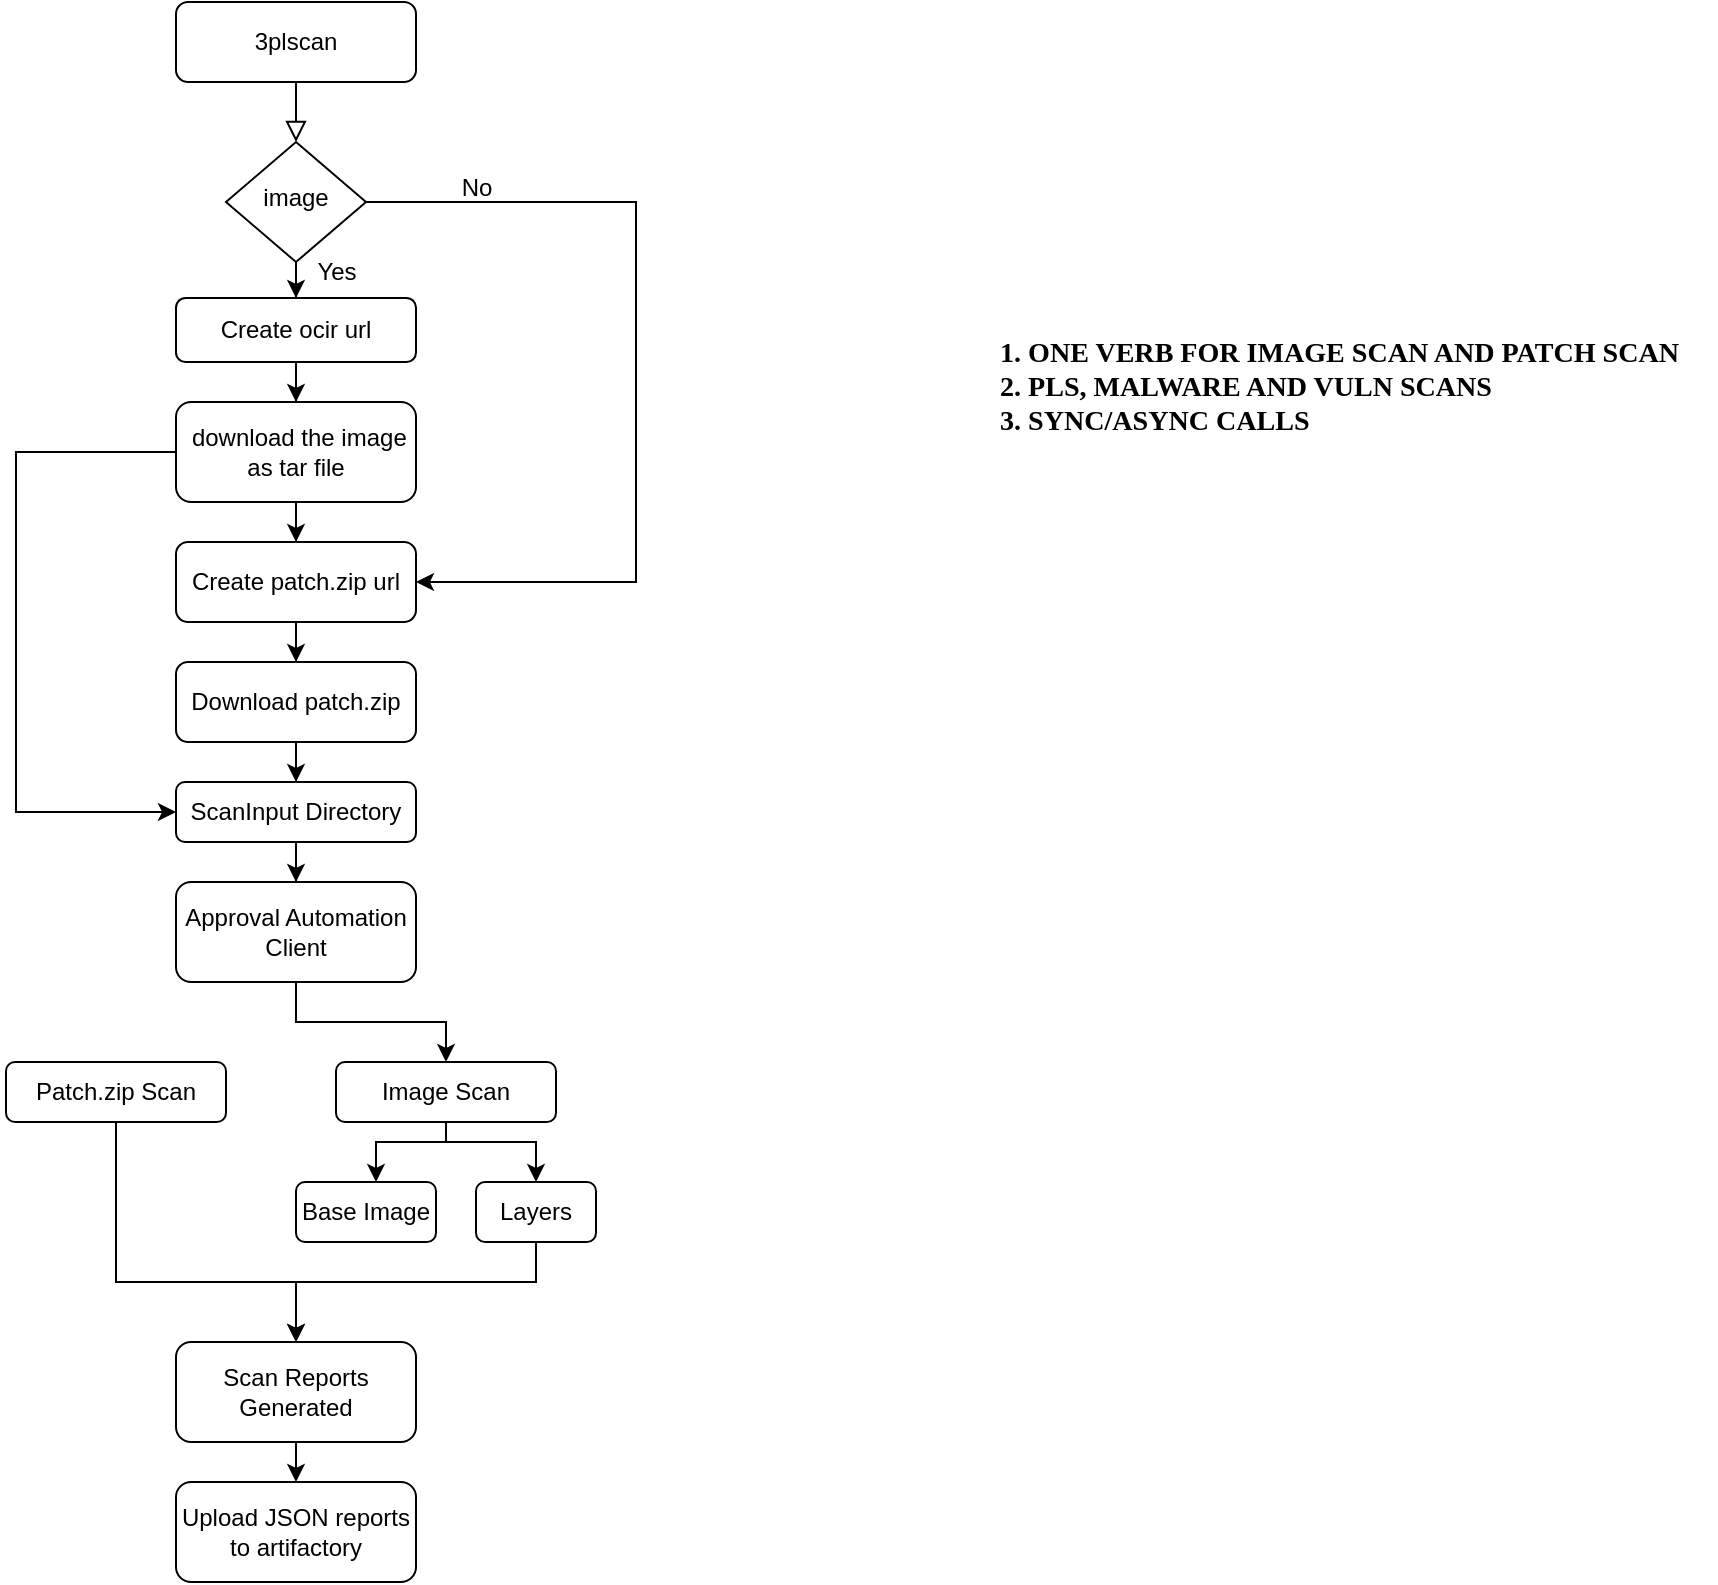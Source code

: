 <mxfile version="24.4.9" type="github">
  <diagram id="C5RBs43oDa-KdzZeNtuy" name="Page-1">
    <mxGraphModel dx="1434" dy="761" grid="1" gridSize="10" guides="1" tooltips="1" connect="1" arrows="1" fold="1" page="1" pageScale="1" pageWidth="827" pageHeight="1169" math="0" shadow="0">
      <root>
        <mxCell id="WIyWlLk6GJQsqaUBKTNV-0" />
        <mxCell id="WIyWlLk6GJQsqaUBKTNV-1" parent="WIyWlLk6GJQsqaUBKTNV-0" />
        <mxCell id="WIyWlLk6GJQsqaUBKTNV-2" value="" style="rounded=0;html=1;jettySize=auto;orthogonalLoop=1;fontSize=11;endArrow=block;endFill=0;endSize=8;strokeWidth=1;shadow=0;labelBackgroundColor=none;edgeStyle=orthogonalEdgeStyle;" parent="WIyWlLk6GJQsqaUBKTNV-1" source="WIyWlLk6GJQsqaUBKTNV-3" target="WIyWlLk6GJQsqaUBKTNV-6" edge="1">
          <mxGeometry relative="1" as="geometry" />
        </mxCell>
        <mxCell id="WIyWlLk6GJQsqaUBKTNV-3" value="3plscan" style="rounded=1;whiteSpace=wrap;html=1;fontSize=12;glass=0;strokeWidth=1;shadow=0;" parent="WIyWlLk6GJQsqaUBKTNV-1" vertex="1">
          <mxGeometry x="160" y="50" width="120" height="40" as="geometry" />
        </mxCell>
        <mxCell id="bfx6ZXpTKwMHhjVZ1_P0-8" value="" style="edgeStyle=orthogonalEdgeStyle;rounded=0;orthogonalLoop=1;jettySize=auto;html=1;" edge="1" parent="WIyWlLk6GJQsqaUBKTNV-1" source="WIyWlLk6GJQsqaUBKTNV-6" target="bfx6ZXpTKwMHhjVZ1_P0-6">
          <mxGeometry relative="1" as="geometry" />
        </mxCell>
        <mxCell id="bfx6ZXpTKwMHhjVZ1_P0-19" style="edgeStyle=orthogonalEdgeStyle;rounded=0;orthogonalLoop=1;jettySize=auto;html=1;exitX=1;exitY=0.5;exitDx=0;exitDy=0;entryX=1;entryY=0.5;entryDx=0;entryDy=0;" edge="1" parent="WIyWlLk6GJQsqaUBKTNV-1" source="WIyWlLk6GJQsqaUBKTNV-6" target="WIyWlLk6GJQsqaUBKTNV-7">
          <mxGeometry relative="1" as="geometry">
            <mxPoint x="320" y="470" as="targetPoint" />
            <Array as="points">
              <mxPoint x="390" y="150" />
              <mxPoint x="390" y="340" />
            </Array>
          </mxGeometry>
        </mxCell>
        <mxCell id="WIyWlLk6GJQsqaUBKTNV-6" value="image" style="rhombus;whiteSpace=wrap;html=1;shadow=0;fontFamily=Helvetica;fontSize=12;align=center;strokeWidth=1;spacing=6;spacingTop=-4;" parent="WIyWlLk6GJQsqaUBKTNV-1" vertex="1">
          <mxGeometry x="185" y="120" width="70" height="60" as="geometry" />
        </mxCell>
        <mxCell id="bfx6ZXpTKwMHhjVZ1_P0-18" value="" style="edgeStyle=orthogonalEdgeStyle;rounded=0;orthogonalLoop=1;jettySize=auto;html=1;" edge="1" parent="WIyWlLk6GJQsqaUBKTNV-1" source="WIyWlLk6GJQsqaUBKTNV-7" target="bfx6ZXpTKwMHhjVZ1_P0-5">
          <mxGeometry relative="1" as="geometry" />
        </mxCell>
        <mxCell id="WIyWlLk6GJQsqaUBKTNV-7" value="Create patch.zip url" style="rounded=1;whiteSpace=wrap;html=1;fontSize=12;glass=0;strokeWidth=1;shadow=0;" parent="WIyWlLk6GJQsqaUBKTNV-1" vertex="1">
          <mxGeometry x="160" y="320" width="120" height="40" as="geometry" />
        </mxCell>
        <mxCell id="bfx6ZXpTKwMHhjVZ1_P0-17" value="" style="edgeStyle=orthogonalEdgeStyle;rounded=0;orthogonalLoop=1;jettySize=auto;html=1;" edge="1" parent="WIyWlLk6GJQsqaUBKTNV-1" source="WIyWlLk6GJQsqaUBKTNV-12" target="WIyWlLk6GJQsqaUBKTNV-7">
          <mxGeometry relative="1" as="geometry" />
        </mxCell>
        <mxCell id="bfx6ZXpTKwMHhjVZ1_P0-23" style="edgeStyle=orthogonalEdgeStyle;rounded=0;orthogonalLoop=1;jettySize=auto;html=1;exitX=0;exitY=0.5;exitDx=0;exitDy=0;entryX=0;entryY=0.5;entryDx=0;entryDy=0;" edge="1" parent="WIyWlLk6GJQsqaUBKTNV-1" source="WIyWlLk6GJQsqaUBKTNV-12" target="bfx6ZXpTKwMHhjVZ1_P0-0">
          <mxGeometry relative="1" as="geometry">
            <Array as="points">
              <mxPoint x="80" y="275" />
              <mxPoint x="80" y="455" />
            </Array>
          </mxGeometry>
        </mxCell>
        <mxCell id="WIyWlLk6GJQsqaUBKTNV-12" value="&amp;nbsp;download the image as tar file" style="rounded=1;whiteSpace=wrap;html=1;fontSize=12;glass=0;strokeWidth=1;shadow=0;" parent="WIyWlLk6GJQsqaUBKTNV-1" vertex="1">
          <mxGeometry x="160" y="250" width="120" height="50" as="geometry" />
        </mxCell>
        <mxCell id="bfx6ZXpTKwMHhjVZ1_P0-26" style="edgeStyle=orthogonalEdgeStyle;rounded=0;orthogonalLoop=1;jettySize=auto;html=1;exitX=0.5;exitY=1;exitDx=0;exitDy=0;" edge="1" parent="WIyWlLk6GJQsqaUBKTNV-1" source="ff9ctfdQbOols4yk4HQ5-4" target="bfx6ZXpTKwMHhjVZ1_P0-13">
          <mxGeometry relative="1" as="geometry">
            <Array as="points">
              <mxPoint x="220" y="560" />
              <mxPoint x="295" y="560" />
            </Array>
          </mxGeometry>
        </mxCell>
        <mxCell id="ff9ctfdQbOols4yk4HQ5-4" value="Approval Automation Client" style="rounded=1;whiteSpace=wrap;html=1;fontSize=12;glass=0;strokeWidth=1;shadow=0;" parent="WIyWlLk6GJQsqaUBKTNV-1" vertex="1">
          <mxGeometry x="160" y="490" width="120" height="50" as="geometry" />
        </mxCell>
        <mxCell id="bfx6ZXpTKwMHhjVZ1_P0-46" value="" style="edgeStyle=elbowEdgeStyle;rounded=0;orthogonalLoop=1;jettySize=auto;html=1;" edge="1" parent="WIyWlLk6GJQsqaUBKTNV-1" target="WIyWlLk6GJQsqaUBKTNV-12">
          <mxGeometry relative="1" as="geometry">
            <mxPoint x="278" y="260.882" as="sourcePoint" />
          </mxGeometry>
        </mxCell>
        <mxCell id="ff9ctfdQbOols4yk4HQ5-21" value="&lt;pre style=&quot;&quot;&gt;&lt;h3&gt;&lt;font face=&quot;Times New Roman&quot;&gt;1. ONE VERB FOR IMAGE SCAN AND PATCH SCAN&lt;br&gt;&lt;/font&gt;&lt;font face=&quot;Times New Roman&quot;&gt;2. PLS, MALWARE AND VULN SCANS&amp;nbsp;&lt;br&gt;&lt;/font&gt;&lt;font face=&quot;Times New Roman&quot;&gt;&lt;span style=&quot;background-color: initial;&quot;&gt;3. SYNC/ASYNC CALLS&lt;/span&gt;&lt;/font&gt;&lt;/h3&gt;&lt;span style=&quot;background-color: initial;&quot;&gt;&lt;font face=&quot;-Fqa7TPpRocDxB_hccjI&quot;&gt;&amp;nbsp;&lt;/font&gt;&lt;/span&gt;&lt;/pre&gt;" style="text;html=1;align=left;verticalAlign=middle;resizable=0;points=[];autosize=1;strokeColor=none;fillColor=none;" parent="WIyWlLk6GJQsqaUBKTNV-1" vertex="1">
          <mxGeometry x="570" y="195" width="360" height="120" as="geometry" />
        </mxCell>
        <mxCell id="bfx6ZXpTKwMHhjVZ1_P0-1" value="" style="edgeStyle=orthogonalEdgeStyle;rounded=0;orthogonalLoop=1;jettySize=auto;html=1;" edge="1" parent="WIyWlLk6GJQsqaUBKTNV-1" source="bfx6ZXpTKwMHhjVZ1_P0-0" target="ff9ctfdQbOols4yk4HQ5-4">
          <mxGeometry relative="1" as="geometry" />
        </mxCell>
        <mxCell id="bfx6ZXpTKwMHhjVZ1_P0-0" value="ScanInput Directory" style="rounded=1;whiteSpace=wrap;html=1;fontSize=12;glass=0;strokeWidth=1;shadow=0;" vertex="1" parent="WIyWlLk6GJQsqaUBKTNV-1">
          <mxGeometry x="160" y="440" width="120" height="30" as="geometry" />
        </mxCell>
        <mxCell id="bfx6ZXpTKwMHhjVZ1_P0-22" value="" style="edgeStyle=orthogonalEdgeStyle;rounded=0;orthogonalLoop=1;jettySize=auto;html=1;" edge="1" parent="WIyWlLk6GJQsqaUBKTNV-1" source="bfx6ZXpTKwMHhjVZ1_P0-5" target="bfx6ZXpTKwMHhjVZ1_P0-0">
          <mxGeometry relative="1" as="geometry" />
        </mxCell>
        <mxCell id="bfx6ZXpTKwMHhjVZ1_P0-5" value="Download patch.zip" style="rounded=1;whiteSpace=wrap;html=1;fontSize=12;glass=0;strokeWidth=1;shadow=0;" vertex="1" parent="WIyWlLk6GJQsqaUBKTNV-1">
          <mxGeometry x="160" y="380" width="120" height="40" as="geometry" />
        </mxCell>
        <mxCell id="bfx6ZXpTKwMHhjVZ1_P0-9" value="" style="edgeStyle=orthogonalEdgeStyle;rounded=0;orthogonalLoop=1;jettySize=auto;html=1;" edge="1" parent="WIyWlLk6GJQsqaUBKTNV-1" source="bfx6ZXpTKwMHhjVZ1_P0-6" target="WIyWlLk6GJQsqaUBKTNV-12">
          <mxGeometry relative="1" as="geometry" />
        </mxCell>
        <mxCell id="bfx6ZXpTKwMHhjVZ1_P0-6" value="Create ocir url" style="rounded=1;whiteSpace=wrap;html=1;fontSize=12;glass=0;strokeWidth=1;shadow=0;" vertex="1" parent="WIyWlLk6GJQsqaUBKTNV-1">
          <mxGeometry x="160" y="198" width="120" height="32" as="geometry" />
        </mxCell>
        <mxCell id="bfx6ZXpTKwMHhjVZ1_P0-10" value="" style="edgeStyle=orthogonalEdgeStyle;rounded=0;orthogonalLoop=1;jettySize=auto;html=1;entryX=0.5;entryY=0;entryDx=0;entryDy=0;" edge="1" parent="WIyWlLk6GJQsqaUBKTNV-1" source="bfx6ZXpTKwMHhjVZ1_P0-11" target="bfx6ZXpTKwMHhjVZ1_P0-42">
          <mxGeometry relative="1" as="geometry">
            <Array as="points">
              <mxPoint x="130" y="690" />
              <mxPoint x="220" y="690" />
            </Array>
          </mxGeometry>
        </mxCell>
        <mxCell id="bfx6ZXpTKwMHhjVZ1_P0-11" value="Patch.zip Scan" style="rounded=1;whiteSpace=wrap;html=1;fontSize=12;glass=0;strokeWidth=1;shadow=0;" vertex="1" parent="WIyWlLk6GJQsqaUBKTNV-1">
          <mxGeometry x="75" y="580" width="110" height="30" as="geometry" />
        </mxCell>
        <mxCell id="bfx6ZXpTKwMHhjVZ1_P0-30" style="edgeStyle=orthogonalEdgeStyle;rounded=0;orthogonalLoop=1;jettySize=auto;html=1;exitX=0.5;exitY=1;exitDx=0;exitDy=0;" edge="1" parent="WIyWlLk6GJQsqaUBKTNV-1" source="bfx6ZXpTKwMHhjVZ1_P0-13" target="bfx6ZXpTKwMHhjVZ1_P0-27">
          <mxGeometry relative="1" as="geometry">
            <Array as="points">
              <mxPoint x="295" y="620" />
              <mxPoint x="260" y="620" />
            </Array>
          </mxGeometry>
        </mxCell>
        <mxCell id="bfx6ZXpTKwMHhjVZ1_P0-31" style="edgeStyle=orthogonalEdgeStyle;rounded=0;orthogonalLoop=1;jettySize=auto;html=1;exitX=0.5;exitY=1;exitDx=0;exitDy=0;entryX=0.5;entryY=0;entryDx=0;entryDy=0;" edge="1" parent="WIyWlLk6GJQsqaUBKTNV-1" source="bfx6ZXpTKwMHhjVZ1_P0-13" target="bfx6ZXpTKwMHhjVZ1_P0-28">
          <mxGeometry relative="1" as="geometry">
            <Array as="points">
              <mxPoint x="295" y="620" />
              <mxPoint x="340" y="620" />
            </Array>
          </mxGeometry>
        </mxCell>
        <mxCell id="bfx6ZXpTKwMHhjVZ1_P0-13" value="Image Scan" style="rounded=1;whiteSpace=wrap;html=1;fontSize=12;glass=0;strokeWidth=1;shadow=0;" vertex="1" parent="WIyWlLk6GJQsqaUBKTNV-1">
          <mxGeometry x="240" y="580" width="110" height="30" as="geometry" />
        </mxCell>
        <mxCell id="bfx6ZXpTKwMHhjVZ1_P0-16" value="Upload JSON reports to artifactory" style="rounded=1;whiteSpace=wrap;html=1;fontSize=12;glass=0;strokeWidth=1;shadow=0;" vertex="1" parent="WIyWlLk6GJQsqaUBKTNV-1">
          <mxGeometry x="160" y="790" width="120" height="50" as="geometry" />
        </mxCell>
        <mxCell id="bfx6ZXpTKwMHhjVZ1_P0-20" value="No" style="text;html=1;align=center;verticalAlign=middle;resizable=0;points=[];autosize=1;strokeColor=none;fillColor=none;" vertex="1" parent="WIyWlLk6GJQsqaUBKTNV-1">
          <mxGeometry x="290" y="128" width="40" height="30" as="geometry" />
        </mxCell>
        <mxCell id="bfx6ZXpTKwMHhjVZ1_P0-21" value="Yes" style="text;html=1;align=center;verticalAlign=middle;resizable=0;points=[];autosize=1;strokeColor=none;fillColor=none;" vertex="1" parent="WIyWlLk6GJQsqaUBKTNV-1">
          <mxGeometry x="220" y="170" width="40" height="30" as="geometry" />
        </mxCell>
        <mxCell id="bfx6ZXpTKwMHhjVZ1_P0-27" value="Base Image" style="rounded=1;whiteSpace=wrap;html=1;fontSize=12;glass=0;strokeWidth=1;shadow=0;" vertex="1" parent="WIyWlLk6GJQsqaUBKTNV-1">
          <mxGeometry x="220" y="640" width="70" height="30" as="geometry" />
        </mxCell>
        <mxCell id="bfx6ZXpTKwMHhjVZ1_P0-39" style="edgeStyle=orthogonalEdgeStyle;rounded=0;orthogonalLoop=1;jettySize=auto;html=1;exitX=0.5;exitY=1;exitDx=0;exitDy=0;entryX=0.5;entryY=0;entryDx=0;entryDy=0;" edge="1" parent="WIyWlLk6GJQsqaUBKTNV-1" source="bfx6ZXpTKwMHhjVZ1_P0-28" target="bfx6ZXpTKwMHhjVZ1_P0-42">
          <mxGeometry relative="1" as="geometry">
            <mxPoint x="300" y="890" as="targetPoint" />
            <Array as="points">
              <mxPoint x="340" y="690" />
              <mxPoint x="220" y="690" />
            </Array>
          </mxGeometry>
        </mxCell>
        <mxCell id="bfx6ZXpTKwMHhjVZ1_P0-28" value="Layers" style="rounded=1;whiteSpace=wrap;html=1;fontSize=12;glass=0;strokeWidth=1;shadow=0;" vertex="1" parent="WIyWlLk6GJQsqaUBKTNV-1">
          <mxGeometry x="310" y="640" width="60" height="30" as="geometry" />
        </mxCell>
        <mxCell id="bfx6ZXpTKwMHhjVZ1_P0-43" value="" style="edgeStyle=elbowEdgeStyle;rounded=0;orthogonalLoop=1;jettySize=auto;html=1;" edge="1" parent="WIyWlLk6GJQsqaUBKTNV-1" source="bfx6ZXpTKwMHhjVZ1_P0-42" target="bfx6ZXpTKwMHhjVZ1_P0-16">
          <mxGeometry relative="1" as="geometry" />
        </mxCell>
        <mxCell id="bfx6ZXpTKwMHhjVZ1_P0-42" value="Scan Reports Generated" style="rounded=1;whiteSpace=wrap;html=1;fontSize=12;glass=0;strokeWidth=1;shadow=0;" vertex="1" parent="WIyWlLk6GJQsqaUBKTNV-1">
          <mxGeometry x="160" y="720" width="120" height="50" as="geometry" />
        </mxCell>
        <mxCell id="bfx6ZXpTKwMHhjVZ1_P0-44" style="edgeStyle=elbowEdgeStyle;rounded=0;orthogonalLoop=1;jettySize=auto;html=1;exitX=0.5;exitY=1;exitDx=0;exitDy=0;" edge="1" parent="WIyWlLk6GJQsqaUBKTNV-1" source="bfx6ZXpTKwMHhjVZ1_P0-11" target="bfx6ZXpTKwMHhjVZ1_P0-11">
          <mxGeometry relative="1" as="geometry" />
        </mxCell>
      </root>
    </mxGraphModel>
  </diagram>
</mxfile>
